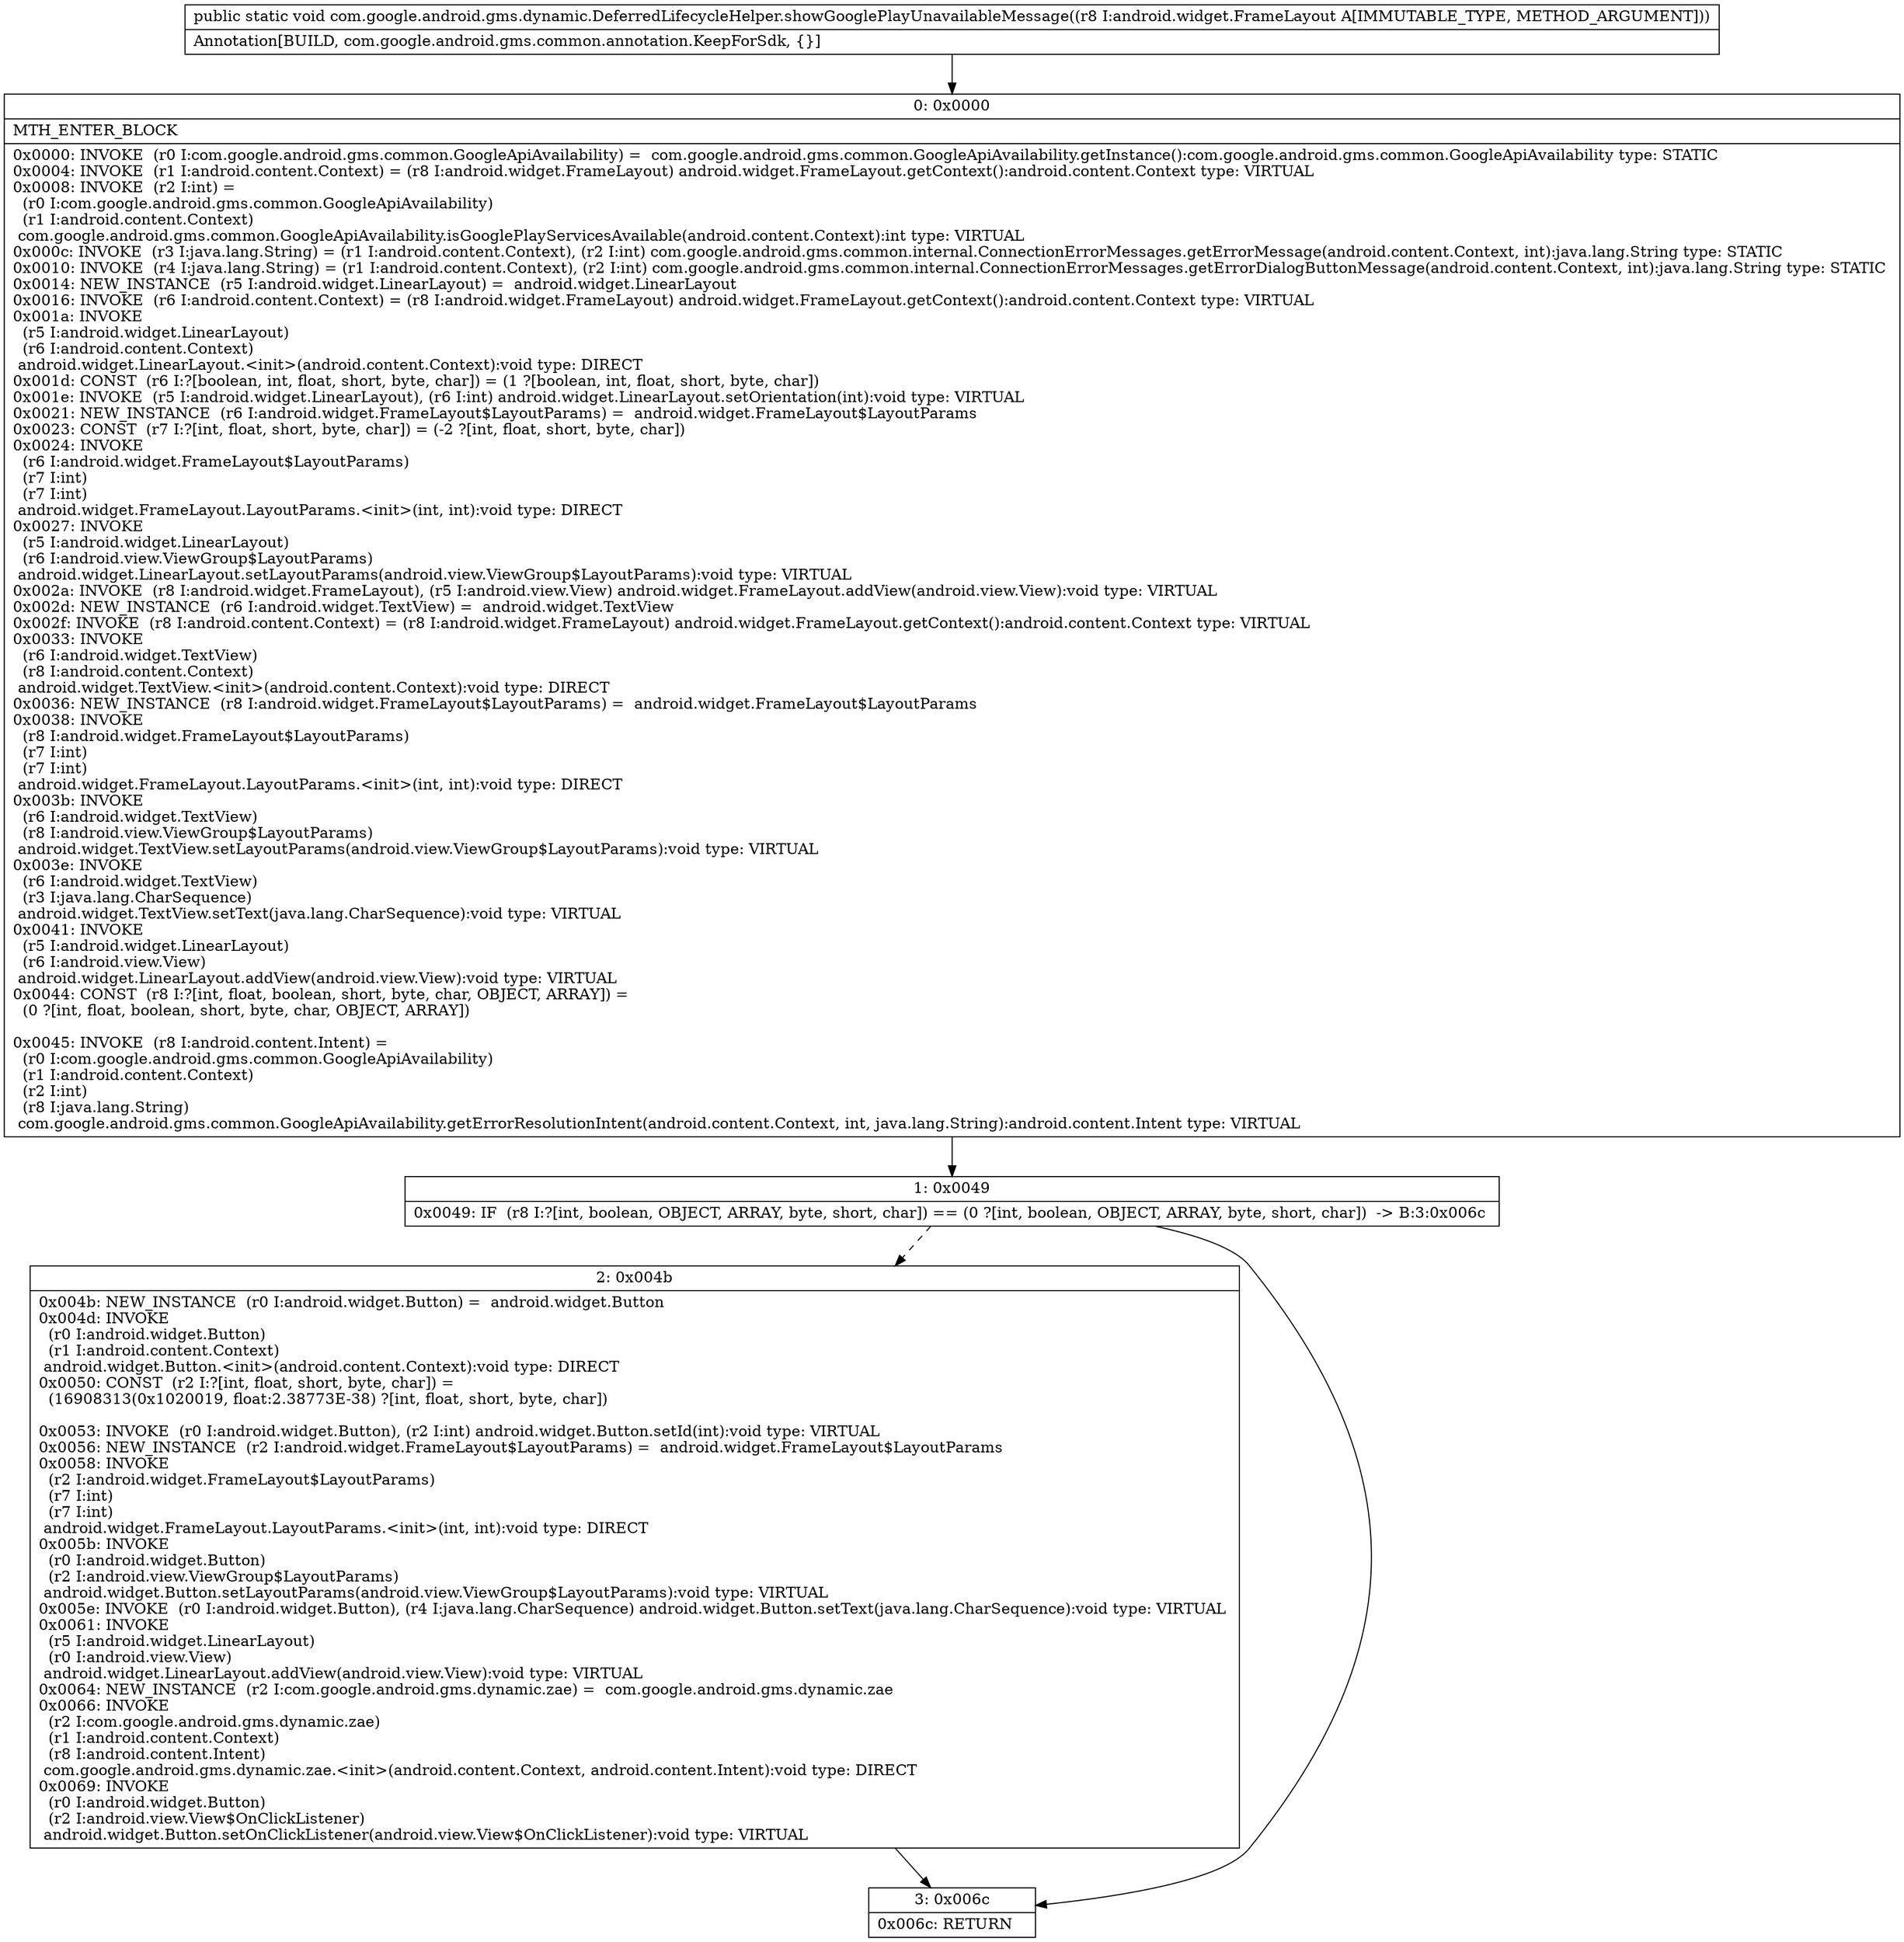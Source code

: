 digraph "CFG forcom.google.android.gms.dynamic.DeferredLifecycleHelper.showGooglePlayUnavailableMessage(Landroid\/widget\/FrameLayout;)V" {
Node_0 [shape=record,label="{0\:\ 0x0000|MTH_ENTER_BLOCK\l|0x0000: INVOKE  (r0 I:com.google.android.gms.common.GoogleApiAvailability) =  com.google.android.gms.common.GoogleApiAvailability.getInstance():com.google.android.gms.common.GoogleApiAvailability type: STATIC \l0x0004: INVOKE  (r1 I:android.content.Context) = (r8 I:android.widget.FrameLayout) android.widget.FrameLayout.getContext():android.content.Context type: VIRTUAL \l0x0008: INVOKE  (r2 I:int) = \l  (r0 I:com.google.android.gms.common.GoogleApiAvailability)\l  (r1 I:android.content.Context)\l com.google.android.gms.common.GoogleApiAvailability.isGooglePlayServicesAvailable(android.content.Context):int type: VIRTUAL \l0x000c: INVOKE  (r3 I:java.lang.String) = (r1 I:android.content.Context), (r2 I:int) com.google.android.gms.common.internal.ConnectionErrorMessages.getErrorMessage(android.content.Context, int):java.lang.String type: STATIC \l0x0010: INVOKE  (r4 I:java.lang.String) = (r1 I:android.content.Context), (r2 I:int) com.google.android.gms.common.internal.ConnectionErrorMessages.getErrorDialogButtonMessage(android.content.Context, int):java.lang.String type: STATIC \l0x0014: NEW_INSTANCE  (r5 I:android.widget.LinearLayout) =  android.widget.LinearLayout \l0x0016: INVOKE  (r6 I:android.content.Context) = (r8 I:android.widget.FrameLayout) android.widget.FrameLayout.getContext():android.content.Context type: VIRTUAL \l0x001a: INVOKE  \l  (r5 I:android.widget.LinearLayout)\l  (r6 I:android.content.Context)\l android.widget.LinearLayout.\<init\>(android.content.Context):void type: DIRECT \l0x001d: CONST  (r6 I:?[boolean, int, float, short, byte, char]) = (1 ?[boolean, int, float, short, byte, char]) \l0x001e: INVOKE  (r5 I:android.widget.LinearLayout), (r6 I:int) android.widget.LinearLayout.setOrientation(int):void type: VIRTUAL \l0x0021: NEW_INSTANCE  (r6 I:android.widget.FrameLayout$LayoutParams) =  android.widget.FrameLayout$LayoutParams \l0x0023: CONST  (r7 I:?[int, float, short, byte, char]) = (\-2 ?[int, float, short, byte, char]) \l0x0024: INVOKE  \l  (r6 I:android.widget.FrameLayout$LayoutParams)\l  (r7 I:int)\l  (r7 I:int)\l android.widget.FrameLayout.LayoutParams.\<init\>(int, int):void type: DIRECT \l0x0027: INVOKE  \l  (r5 I:android.widget.LinearLayout)\l  (r6 I:android.view.ViewGroup$LayoutParams)\l android.widget.LinearLayout.setLayoutParams(android.view.ViewGroup$LayoutParams):void type: VIRTUAL \l0x002a: INVOKE  (r8 I:android.widget.FrameLayout), (r5 I:android.view.View) android.widget.FrameLayout.addView(android.view.View):void type: VIRTUAL \l0x002d: NEW_INSTANCE  (r6 I:android.widget.TextView) =  android.widget.TextView \l0x002f: INVOKE  (r8 I:android.content.Context) = (r8 I:android.widget.FrameLayout) android.widget.FrameLayout.getContext():android.content.Context type: VIRTUAL \l0x0033: INVOKE  \l  (r6 I:android.widget.TextView)\l  (r8 I:android.content.Context)\l android.widget.TextView.\<init\>(android.content.Context):void type: DIRECT \l0x0036: NEW_INSTANCE  (r8 I:android.widget.FrameLayout$LayoutParams) =  android.widget.FrameLayout$LayoutParams \l0x0038: INVOKE  \l  (r8 I:android.widget.FrameLayout$LayoutParams)\l  (r7 I:int)\l  (r7 I:int)\l android.widget.FrameLayout.LayoutParams.\<init\>(int, int):void type: DIRECT \l0x003b: INVOKE  \l  (r6 I:android.widget.TextView)\l  (r8 I:android.view.ViewGroup$LayoutParams)\l android.widget.TextView.setLayoutParams(android.view.ViewGroup$LayoutParams):void type: VIRTUAL \l0x003e: INVOKE  \l  (r6 I:android.widget.TextView)\l  (r3 I:java.lang.CharSequence)\l android.widget.TextView.setText(java.lang.CharSequence):void type: VIRTUAL \l0x0041: INVOKE  \l  (r5 I:android.widget.LinearLayout)\l  (r6 I:android.view.View)\l android.widget.LinearLayout.addView(android.view.View):void type: VIRTUAL \l0x0044: CONST  (r8 I:?[int, float, boolean, short, byte, char, OBJECT, ARRAY]) = \l  (0 ?[int, float, boolean, short, byte, char, OBJECT, ARRAY])\l \l0x0045: INVOKE  (r8 I:android.content.Intent) = \l  (r0 I:com.google.android.gms.common.GoogleApiAvailability)\l  (r1 I:android.content.Context)\l  (r2 I:int)\l  (r8 I:java.lang.String)\l com.google.android.gms.common.GoogleApiAvailability.getErrorResolutionIntent(android.content.Context, int, java.lang.String):android.content.Intent type: VIRTUAL \l}"];
Node_1 [shape=record,label="{1\:\ 0x0049|0x0049: IF  (r8 I:?[int, boolean, OBJECT, ARRAY, byte, short, char]) == (0 ?[int, boolean, OBJECT, ARRAY, byte, short, char])  \-\> B:3:0x006c \l}"];
Node_2 [shape=record,label="{2\:\ 0x004b|0x004b: NEW_INSTANCE  (r0 I:android.widget.Button) =  android.widget.Button \l0x004d: INVOKE  \l  (r0 I:android.widget.Button)\l  (r1 I:android.content.Context)\l android.widget.Button.\<init\>(android.content.Context):void type: DIRECT \l0x0050: CONST  (r2 I:?[int, float, short, byte, char]) = \l  (16908313(0x1020019, float:2.38773E\-38) ?[int, float, short, byte, char])\l \l0x0053: INVOKE  (r0 I:android.widget.Button), (r2 I:int) android.widget.Button.setId(int):void type: VIRTUAL \l0x0056: NEW_INSTANCE  (r2 I:android.widget.FrameLayout$LayoutParams) =  android.widget.FrameLayout$LayoutParams \l0x0058: INVOKE  \l  (r2 I:android.widget.FrameLayout$LayoutParams)\l  (r7 I:int)\l  (r7 I:int)\l android.widget.FrameLayout.LayoutParams.\<init\>(int, int):void type: DIRECT \l0x005b: INVOKE  \l  (r0 I:android.widget.Button)\l  (r2 I:android.view.ViewGroup$LayoutParams)\l android.widget.Button.setLayoutParams(android.view.ViewGroup$LayoutParams):void type: VIRTUAL \l0x005e: INVOKE  (r0 I:android.widget.Button), (r4 I:java.lang.CharSequence) android.widget.Button.setText(java.lang.CharSequence):void type: VIRTUAL \l0x0061: INVOKE  \l  (r5 I:android.widget.LinearLayout)\l  (r0 I:android.view.View)\l android.widget.LinearLayout.addView(android.view.View):void type: VIRTUAL \l0x0064: NEW_INSTANCE  (r2 I:com.google.android.gms.dynamic.zae) =  com.google.android.gms.dynamic.zae \l0x0066: INVOKE  \l  (r2 I:com.google.android.gms.dynamic.zae)\l  (r1 I:android.content.Context)\l  (r8 I:android.content.Intent)\l com.google.android.gms.dynamic.zae.\<init\>(android.content.Context, android.content.Intent):void type: DIRECT \l0x0069: INVOKE  \l  (r0 I:android.widget.Button)\l  (r2 I:android.view.View$OnClickListener)\l android.widget.Button.setOnClickListener(android.view.View$OnClickListener):void type: VIRTUAL \l}"];
Node_3 [shape=record,label="{3\:\ 0x006c|0x006c: RETURN   \l}"];
MethodNode[shape=record,label="{public static void com.google.android.gms.dynamic.DeferredLifecycleHelper.showGooglePlayUnavailableMessage((r8 I:android.widget.FrameLayout A[IMMUTABLE_TYPE, METHOD_ARGUMENT]))  | Annotation[BUILD, com.google.android.gms.common.annotation.KeepForSdk, \{\}]\l}"];
MethodNode -> Node_0;
Node_0 -> Node_1;
Node_1 -> Node_2[style=dashed];
Node_1 -> Node_3;
Node_2 -> Node_3;
}

